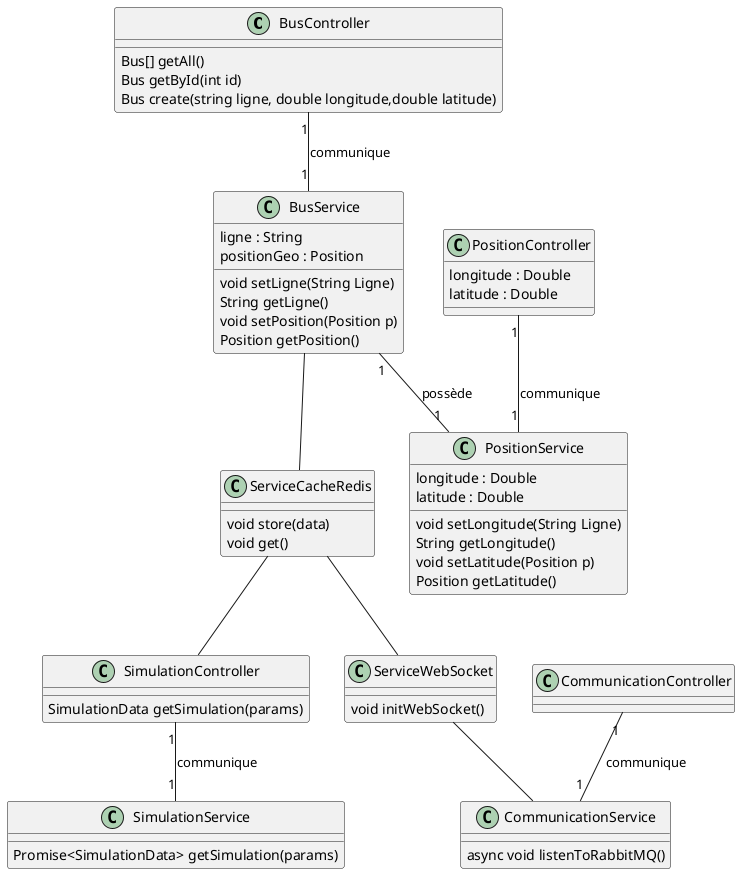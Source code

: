 @startuml
class BusController {
  
  Bus[] getAll()
  Bus getById(int id)
  Bus create(string ligne, double longitude,double latitude)
}

class BusService {
  ligne : String
  positionGeo : Position
  void setLigne(String Ligne)
  String getLigne()
  void setPosition(Position p)
  Position getPosition()
}

BusController "1" -- "1" BusService : communique

class PositionController {
   longitude : Double
   latitude : Double

}

class PositionService {
   longitude : Double
   latitude : Double
   void setLongitude(String Ligne)
   String getLongitude()
   void setLatitude(Position p)
   Position getLatitude()
}

PositionController "1" -- "1" PositionService : communique


class CommunicationController {

}

class CommunicationService {
   async void listenToRabbitMQ()
}

CommunicationController "1" -- "1" CommunicationService : communique


class SimulationController{
SimulationData getSimulation(params)
}

class SimulationService{
Promise<SimulationData> getSimulation(params)
}

SimulationController "1" -- "1" SimulationService : communique


class ServiceWebSocket{
 void initWebSocket()
}

class ServiceCacheRedis{
  void store(data)
  void get()
}


ServiceCacheRedis -- ServiceWebSocket

BusService "1" -- "1" PositionService : possède
ServiceCacheRedis -- SimulationController
BusService -- ServiceCacheRedis
ServiceWebSocket -- CommunicationService
@enduml